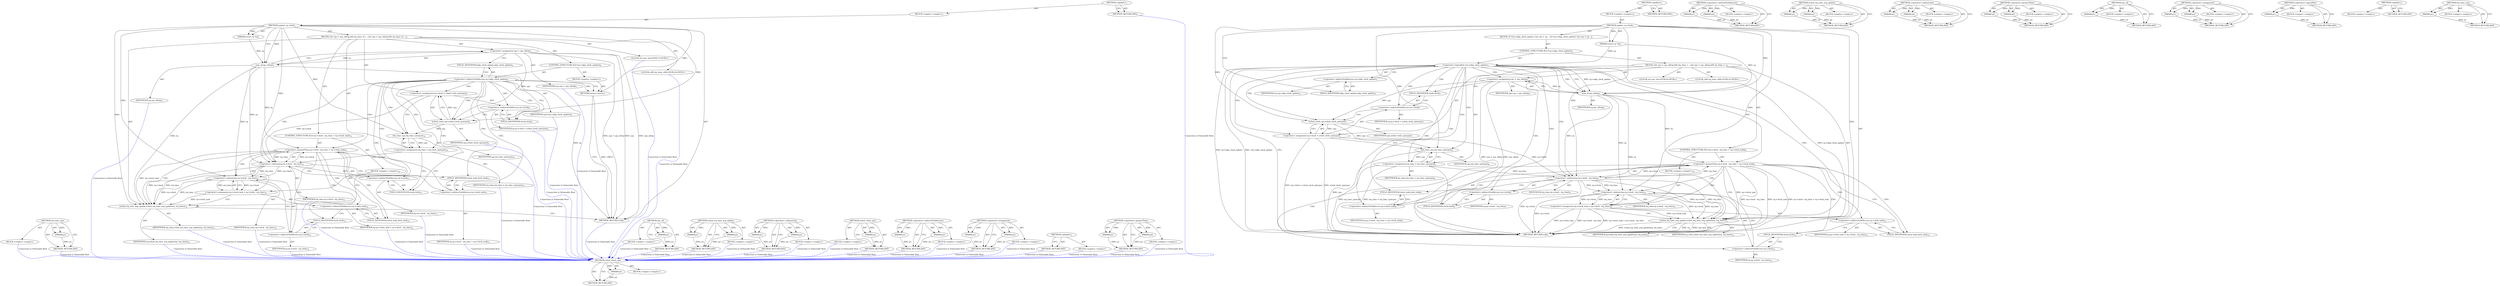 digraph "&lt;operator&gt;.greaterThan" {
vulnerable_95 [label=<(METHOD,sched_clock_cpu)>];
vulnerable_96 [label=<(PARAM,p1)>];
vulnerable_97 [label=<(BLOCK,&lt;empty&gt;,&lt;empty&gt;)>];
vulnerable_98 [label=<(METHOD_RETURN,ANY)>];
vulnerable_6 [label=<(METHOD,&lt;global&gt;)<SUB>1</SUB>>];
vulnerable_7 [label=<(BLOCK,&lt;empty&gt;,&lt;empty&gt;)<SUB>1</SUB>>];
vulnerable_8 [label=<(METHOD,update_rq_clock)<SUB>1</SUB>>];
vulnerable_9 [label=<(PARAM,struct rq *rq)<SUB>1</SUB>>];
vulnerable_10 [label=<(BLOCK,{
	if (!rq-&gt;skip_clock_update) {
		int cpu = cp...,{
	if (!rq-&gt;skip_clock_update) {
		int cpu = cp...)<SUB>2</SUB>>];
vulnerable_11 [label=<(CONTROL_STRUCTURE,IF,if (!rq-&gt;skip_clock_update))<SUB>3</SUB>>];
vulnerable_12 [label=<(&lt;operator&gt;.logicalNot,!rq-&gt;skip_clock_update)<SUB>3</SUB>>];
vulnerable_13 [label=<(&lt;operator&gt;.indirectFieldAccess,rq-&gt;skip_clock_update)<SUB>3</SUB>>];
vulnerable_14 [label=<(IDENTIFIER,rq,!rq-&gt;skip_clock_update)<SUB>3</SUB>>];
vulnerable_15 [label=<(FIELD_IDENTIFIER,skip_clock_update,skip_clock_update)<SUB>3</SUB>>];
vulnerable_16 [label=<(BLOCK,{
		int cpu = cpu_of(rq);
		u64 irq_time;
 
		r...,{
		int cpu = cpu_of(rq);
		u64 irq_time;
 
		r...)<SUB>3</SUB>>];
vulnerable_17 [label="<(LOCAL,int cpu: int)<SUB>4</SUB>>"];
vulnerable_18 [label=<(&lt;operator&gt;.assignment,cpu = cpu_of(rq))<SUB>4</SUB>>];
vulnerable_19 [label=<(IDENTIFIER,cpu,cpu = cpu_of(rq))<SUB>4</SUB>>];
vulnerable_20 [label=<(cpu_of,cpu_of(rq))<SUB>4</SUB>>];
vulnerable_21 [label=<(IDENTIFIER,rq,cpu_of(rq))<SUB>4</SUB>>];
vulnerable_22 [label="<(LOCAL,u64 irq_time: u64)<SUB>5</SUB>>"];
vulnerable_23 [label=<(&lt;operator&gt;.assignment,rq-&gt;clock = sched_clock_cpu(cpu))<SUB>7</SUB>>];
vulnerable_24 [label=<(&lt;operator&gt;.indirectFieldAccess,rq-&gt;clock)<SUB>7</SUB>>];
vulnerable_25 [label=<(IDENTIFIER,rq,rq-&gt;clock = sched_clock_cpu(cpu))<SUB>7</SUB>>];
vulnerable_26 [label=<(FIELD_IDENTIFIER,clock,clock)<SUB>7</SUB>>];
vulnerable_27 [label=<(sched_clock_cpu,sched_clock_cpu(cpu))<SUB>7</SUB>>];
vulnerable_28 [label=<(IDENTIFIER,cpu,sched_clock_cpu(cpu))<SUB>7</SUB>>];
vulnerable_29 [label=<(&lt;operator&gt;.assignment,irq_time = irq_time_cpu(cpu))<SUB>8</SUB>>];
vulnerable_30 [label=<(IDENTIFIER,irq_time,irq_time = irq_time_cpu(cpu))<SUB>8</SUB>>];
vulnerable_31 [label=<(irq_time_cpu,irq_time_cpu(cpu))<SUB>8</SUB>>];
vulnerable_32 [label=<(IDENTIFIER,cpu,irq_time_cpu(cpu))<SUB>8</SUB>>];
vulnerable_33 [label=<(CONTROL_STRUCTURE,IF,if (rq-&gt;clock - irq_time &gt; rq-&gt;clock_task))<SUB>9</SUB>>];
vulnerable_34 [label=<(&lt;operator&gt;.greaterThan,rq-&gt;clock - irq_time &gt; rq-&gt;clock_task)<SUB>9</SUB>>];
vulnerable_35 [label=<(&lt;operator&gt;.subtraction,rq-&gt;clock - irq_time)<SUB>9</SUB>>];
vulnerable_36 [label=<(&lt;operator&gt;.indirectFieldAccess,rq-&gt;clock)<SUB>9</SUB>>];
vulnerable_37 [label=<(IDENTIFIER,rq,rq-&gt;clock - irq_time)<SUB>9</SUB>>];
vulnerable_38 [label=<(FIELD_IDENTIFIER,clock,clock)<SUB>9</SUB>>];
vulnerable_39 [label=<(IDENTIFIER,irq_time,rq-&gt;clock - irq_time)<SUB>9</SUB>>];
vulnerable_40 [label=<(&lt;operator&gt;.indirectFieldAccess,rq-&gt;clock_task)<SUB>9</SUB>>];
vulnerable_41 [label=<(IDENTIFIER,rq,rq-&gt;clock - irq_time &gt; rq-&gt;clock_task)<SUB>9</SUB>>];
vulnerable_42 [label=<(FIELD_IDENTIFIER,clock_task,clock_task)<SUB>9</SUB>>];
vulnerable_43 [label=<(BLOCK,&lt;empty&gt;,&lt;empty&gt;)<SUB>10</SUB>>];
vulnerable_44 [label=<(&lt;operator&gt;.assignment,rq-&gt;clock_task = rq-&gt;clock - irq_time)<SUB>10</SUB>>];
vulnerable_45 [label=<(&lt;operator&gt;.indirectFieldAccess,rq-&gt;clock_task)<SUB>10</SUB>>];
vulnerable_46 [label=<(IDENTIFIER,rq,rq-&gt;clock_task = rq-&gt;clock - irq_time)<SUB>10</SUB>>];
vulnerable_47 [label=<(FIELD_IDENTIFIER,clock_task,clock_task)<SUB>10</SUB>>];
vulnerable_48 [label=<(&lt;operator&gt;.subtraction,rq-&gt;clock - irq_time)<SUB>10</SUB>>];
vulnerable_49 [label=<(&lt;operator&gt;.indirectFieldAccess,rq-&gt;clock)<SUB>10</SUB>>];
vulnerable_50 [label=<(IDENTIFIER,rq,rq-&gt;clock - irq_time)<SUB>10</SUB>>];
vulnerable_51 [label=<(FIELD_IDENTIFIER,clock,clock)<SUB>10</SUB>>];
vulnerable_52 [label=<(IDENTIFIER,irq_time,rq-&gt;clock - irq_time)<SUB>10</SUB>>];
vulnerable_53 [label=<(sched_irq_time_avg_update,sched_irq_time_avg_update(rq, irq_time))<SUB>12</SUB>>];
vulnerable_54 [label=<(IDENTIFIER,rq,sched_irq_time_avg_update(rq, irq_time))<SUB>12</SUB>>];
vulnerable_55 [label=<(IDENTIFIER,irq_time,sched_irq_time_avg_update(rq, irq_time))<SUB>12</SUB>>];
vulnerable_56 [label=<(METHOD_RETURN,void)<SUB>1</SUB>>];
vulnerable_58 [label=<(METHOD_RETURN,ANY)<SUB>1</SUB>>];
vulnerable_81 [label=<(METHOD,&lt;operator&gt;.indirectFieldAccess)>];
vulnerable_82 [label=<(PARAM,p1)>];
vulnerable_83 [label=<(PARAM,p2)>];
vulnerable_84 [label=<(BLOCK,&lt;empty&gt;,&lt;empty&gt;)>];
vulnerable_85 [label=<(METHOD_RETURN,ANY)>];
vulnerable_113 [label=<(METHOD,sched_irq_time_avg_update)>];
vulnerable_114 [label=<(PARAM,p1)>];
vulnerable_115 [label=<(PARAM,p2)>];
vulnerable_116 [label=<(BLOCK,&lt;empty&gt;,&lt;empty&gt;)>];
vulnerable_117 [label=<(METHOD_RETURN,ANY)>];
vulnerable_108 [label=<(METHOD,&lt;operator&gt;.subtraction)>];
vulnerable_109 [label=<(PARAM,p1)>];
vulnerable_110 [label=<(PARAM,p2)>];
vulnerable_111 [label=<(BLOCK,&lt;empty&gt;,&lt;empty&gt;)>];
vulnerable_112 [label=<(METHOD_RETURN,ANY)>];
vulnerable_103 [label=<(METHOD,&lt;operator&gt;.greaterThan)>];
vulnerable_104 [label=<(PARAM,p1)>];
vulnerable_105 [label=<(PARAM,p2)>];
vulnerable_106 [label=<(BLOCK,&lt;empty&gt;,&lt;empty&gt;)>];
vulnerable_107 [label=<(METHOD_RETURN,ANY)>];
vulnerable_91 [label=<(METHOD,cpu_of)>];
vulnerable_92 [label=<(PARAM,p1)>];
vulnerable_93 [label=<(BLOCK,&lt;empty&gt;,&lt;empty&gt;)>];
vulnerable_94 [label=<(METHOD_RETURN,ANY)>];
vulnerable_86 [label=<(METHOD,&lt;operator&gt;.assignment)>];
vulnerable_87 [label=<(PARAM,p1)>];
vulnerable_88 [label=<(PARAM,p2)>];
vulnerable_89 [label=<(BLOCK,&lt;empty&gt;,&lt;empty&gt;)>];
vulnerable_90 [label=<(METHOD_RETURN,ANY)>];
vulnerable_77 [label=<(METHOD,&lt;operator&gt;.logicalNot)>];
vulnerable_78 [label=<(PARAM,p1)>];
vulnerable_79 [label=<(BLOCK,&lt;empty&gt;,&lt;empty&gt;)>];
vulnerable_80 [label=<(METHOD_RETURN,ANY)>];
vulnerable_71 [label=<(METHOD,&lt;global&gt;)<SUB>1</SUB>>];
vulnerable_72 [label=<(BLOCK,&lt;empty&gt;,&lt;empty&gt;)>];
vulnerable_73 [label=<(METHOD_RETURN,ANY)>];
vulnerable_99 [label=<(METHOD,irq_time_cpu)>];
vulnerable_100 [label=<(PARAM,p1)>];
vulnerable_101 [label=<(BLOCK,&lt;empty&gt;,&lt;empty&gt;)>];
vulnerable_102 [label=<(METHOD_RETURN,ANY)>];
fixed_95 [label=<(METHOD,irq_time_cpu)>];
fixed_96 [label=<(PARAM,p1)>];
fixed_97 [label=<(BLOCK,&lt;empty&gt;,&lt;empty&gt;)>];
fixed_98 [label=<(METHOD_RETURN,ANY)>];
fixed_6 [label=<(METHOD,&lt;global&gt;)<SUB>1</SUB>>];
fixed_7 [label=<(BLOCK,&lt;empty&gt;,&lt;empty&gt;)<SUB>1</SUB>>];
fixed_8 [label=<(METHOD,update_rq_clock)<SUB>1</SUB>>];
fixed_9 [label=<(PARAM,struct rq *rq)<SUB>1</SUB>>];
fixed_10 [label=<(BLOCK,{
	int cpu = cpu_of(rq);
	u64 irq_time;
 
	if (...,{
	int cpu = cpu_of(rq);
	u64 irq_time;
 
	if (...)<SUB>2</SUB>>];
fixed_11 [label="<(LOCAL,int cpu: int)<SUB>3</SUB>>"];
fixed_12 [label=<(&lt;operator&gt;.assignment,cpu = cpu_of(rq))<SUB>3</SUB>>];
fixed_13 [label=<(IDENTIFIER,cpu,cpu = cpu_of(rq))<SUB>3</SUB>>];
fixed_14 [label=<(cpu_of,cpu_of(rq))<SUB>3</SUB>>];
fixed_15 [label=<(IDENTIFIER,rq,cpu_of(rq))<SUB>3</SUB>>];
fixed_16 [label="<(LOCAL,u64 irq_time: u64)<SUB>4</SUB>>"];
fixed_17 [label=<(CONTROL_STRUCTURE,IF,if (rq-&gt;skip_clock_update))<SUB>6</SUB>>];
fixed_18 [label=<(&lt;operator&gt;.indirectFieldAccess,rq-&gt;skip_clock_update)<SUB>6</SUB>>];
fixed_19 [label=<(IDENTIFIER,rq,if (rq-&gt;skip_clock_update))<SUB>6</SUB>>];
fixed_20 [label=<(FIELD_IDENTIFIER,skip_clock_update,skip_clock_update)<SUB>6</SUB>>];
fixed_21 [label=<(BLOCK,&lt;empty&gt;,&lt;empty&gt;)<SUB>7</SUB>>];
fixed_22 [label=<(RETURN,return;,return;)<SUB>7</SUB>>];
fixed_23 [label=<(&lt;operator&gt;.assignment,rq-&gt;clock = sched_clock_cpu(cpu))<SUB>9</SUB>>];
fixed_24 [label=<(&lt;operator&gt;.indirectFieldAccess,rq-&gt;clock)<SUB>9</SUB>>];
fixed_25 [label=<(IDENTIFIER,rq,rq-&gt;clock = sched_clock_cpu(cpu))<SUB>9</SUB>>];
fixed_26 [label=<(FIELD_IDENTIFIER,clock,clock)<SUB>9</SUB>>];
fixed_27 [label=<(sched_clock_cpu,sched_clock_cpu(cpu))<SUB>9</SUB>>];
fixed_28 [label=<(IDENTIFIER,cpu,sched_clock_cpu(cpu))<SUB>9</SUB>>];
fixed_29 [label=<(&lt;operator&gt;.assignment,irq_time = irq_time_cpu(cpu))<SUB>10</SUB>>];
fixed_30 [label=<(IDENTIFIER,irq_time,irq_time = irq_time_cpu(cpu))<SUB>10</SUB>>];
fixed_31 [label=<(irq_time_cpu,irq_time_cpu(cpu))<SUB>10</SUB>>];
fixed_32 [label=<(IDENTIFIER,cpu,irq_time_cpu(cpu))<SUB>10</SUB>>];
fixed_33 [label=<(CONTROL_STRUCTURE,IF,if (rq-&gt;clock - irq_time &gt; rq-&gt;clock_task))<SUB>11</SUB>>];
fixed_34 [label=<(&lt;operator&gt;.greaterThan,rq-&gt;clock - irq_time &gt; rq-&gt;clock_task)<SUB>11</SUB>>];
fixed_35 [label=<(&lt;operator&gt;.subtraction,rq-&gt;clock - irq_time)<SUB>11</SUB>>];
fixed_36 [label=<(&lt;operator&gt;.indirectFieldAccess,rq-&gt;clock)<SUB>11</SUB>>];
fixed_37 [label=<(IDENTIFIER,rq,rq-&gt;clock - irq_time)<SUB>11</SUB>>];
fixed_38 [label=<(FIELD_IDENTIFIER,clock,clock)<SUB>11</SUB>>];
fixed_39 [label=<(IDENTIFIER,irq_time,rq-&gt;clock - irq_time)<SUB>11</SUB>>];
fixed_40 [label=<(&lt;operator&gt;.indirectFieldAccess,rq-&gt;clock_task)<SUB>11</SUB>>];
fixed_41 [label=<(IDENTIFIER,rq,rq-&gt;clock - irq_time &gt; rq-&gt;clock_task)<SUB>11</SUB>>];
fixed_42 [label=<(FIELD_IDENTIFIER,clock_task,clock_task)<SUB>11</SUB>>];
fixed_43 [label=<(BLOCK,&lt;empty&gt;,&lt;empty&gt;)<SUB>12</SUB>>];
fixed_44 [label=<(&lt;operator&gt;.assignment,rq-&gt;clock_task = rq-&gt;clock - irq_time)<SUB>12</SUB>>];
fixed_45 [label=<(&lt;operator&gt;.indirectFieldAccess,rq-&gt;clock_task)<SUB>12</SUB>>];
fixed_46 [label=<(IDENTIFIER,rq,rq-&gt;clock_task = rq-&gt;clock - irq_time)<SUB>12</SUB>>];
fixed_47 [label=<(FIELD_IDENTIFIER,clock_task,clock_task)<SUB>12</SUB>>];
fixed_48 [label=<(&lt;operator&gt;.subtraction,rq-&gt;clock - irq_time)<SUB>12</SUB>>];
fixed_49 [label=<(&lt;operator&gt;.indirectFieldAccess,rq-&gt;clock)<SUB>12</SUB>>];
fixed_50 [label=<(IDENTIFIER,rq,rq-&gt;clock - irq_time)<SUB>12</SUB>>];
fixed_51 [label=<(FIELD_IDENTIFIER,clock,clock)<SUB>12</SUB>>];
fixed_52 [label=<(IDENTIFIER,irq_time,rq-&gt;clock - irq_time)<SUB>12</SUB>>];
fixed_53 [label=<(sched_irq_time_avg_update,sched_irq_time_avg_update(rq, irq_time))<SUB>14</SUB>>];
fixed_54 [label=<(IDENTIFIER,rq,sched_irq_time_avg_update(rq, irq_time))<SUB>14</SUB>>];
fixed_55 [label=<(IDENTIFIER,irq_time,sched_irq_time_avg_update(rq, irq_time))<SUB>14</SUB>>];
fixed_56 [label=<(METHOD_RETURN,void)<SUB>1</SUB>>];
fixed_58 [label=<(METHOD_RETURN,ANY)<SUB>1</SUB>>];
fixed_82 [label=<(METHOD,cpu_of)>];
fixed_83 [label=<(PARAM,p1)>];
fixed_84 [label=<(BLOCK,&lt;empty&gt;,&lt;empty&gt;)>];
fixed_85 [label=<(METHOD_RETURN,ANY)>];
fixed_109 [label=<(METHOD,sched_irq_time_avg_update)>];
fixed_110 [label=<(PARAM,p1)>];
fixed_111 [label=<(PARAM,p2)>];
fixed_112 [label=<(BLOCK,&lt;empty&gt;,&lt;empty&gt;)>];
fixed_113 [label=<(METHOD_RETURN,ANY)>];
fixed_104 [label=<(METHOD,&lt;operator&gt;.subtraction)>];
fixed_105 [label=<(PARAM,p1)>];
fixed_106 [label=<(PARAM,p2)>];
fixed_107 [label=<(BLOCK,&lt;empty&gt;,&lt;empty&gt;)>];
fixed_108 [label=<(METHOD_RETURN,ANY)>];
fixed_91 [label=<(METHOD,sched_clock_cpu)>];
fixed_92 [label=<(PARAM,p1)>];
fixed_93 [label=<(BLOCK,&lt;empty&gt;,&lt;empty&gt;)>];
fixed_94 [label=<(METHOD_RETURN,ANY)>];
fixed_86 [label=<(METHOD,&lt;operator&gt;.indirectFieldAccess)>];
fixed_87 [label=<(PARAM,p1)>];
fixed_88 [label=<(PARAM,p2)>];
fixed_89 [label=<(BLOCK,&lt;empty&gt;,&lt;empty&gt;)>];
fixed_90 [label=<(METHOD_RETURN,ANY)>];
fixed_77 [label=<(METHOD,&lt;operator&gt;.assignment)>];
fixed_78 [label=<(PARAM,p1)>];
fixed_79 [label=<(PARAM,p2)>];
fixed_80 [label=<(BLOCK,&lt;empty&gt;,&lt;empty&gt;)>];
fixed_81 [label=<(METHOD_RETURN,ANY)>];
fixed_71 [label=<(METHOD,&lt;global&gt;)<SUB>1</SUB>>];
fixed_72 [label=<(BLOCK,&lt;empty&gt;,&lt;empty&gt;)>];
fixed_73 [label=<(METHOD_RETURN,ANY)>];
fixed_99 [label=<(METHOD,&lt;operator&gt;.greaterThan)>];
fixed_100 [label=<(PARAM,p1)>];
fixed_101 [label=<(PARAM,p2)>];
fixed_102 [label=<(BLOCK,&lt;empty&gt;,&lt;empty&gt;)>];
fixed_103 [label=<(METHOD_RETURN,ANY)>];
vulnerable_95 -> vulnerable_96  [key=0, label="AST: "];
vulnerable_95 -> vulnerable_96  [key=1, label="DDG: "];
vulnerable_95 -> vulnerable_97  [key=0, label="AST: "];
vulnerable_95 -> vulnerable_98  [key=0, label="AST: "];
vulnerable_95 -> vulnerable_98  [key=1, label="CFG: "];
vulnerable_96 -> vulnerable_98  [key=0, label="DDG: p1"];
vulnerable_6 -> vulnerable_7  [key=0, label="AST: "];
vulnerable_6 -> vulnerable_58  [key=0, label="AST: "];
vulnerable_6 -> vulnerable_58  [key=1, label="CFG: "];
vulnerable_7 -> vulnerable_8  [key=0, label="AST: "];
vulnerable_8 -> vulnerable_9  [key=0, label="AST: "];
vulnerable_8 -> vulnerable_9  [key=1, label="DDG: "];
vulnerable_8 -> vulnerable_10  [key=0, label="AST: "];
vulnerable_8 -> vulnerable_56  [key=0, label="AST: "];
vulnerable_8 -> vulnerable_15  [key=0, label="CFG: "];
vulnerable_8 -> vulnerable_53  [key=0, label="DDG: "];
vulnerable_8 -> vulnerable_20  [key=0, label="DDG: "];
vulnerable_8 -> vulnerable_27  [key=0, label="DDG: "];
vulnerable_8 -> vulnerable_31  [key=0, label="DDG: "];
vulnerable_8 -> vulnerable_35  [key=0, label="DDG: "];
vulnerable_8 -> vulnerable_48  [key=0, label="DDG: "];
vulnerable_9 -> vulnerable_12  [key=0, label="DDG: rq"];
vulnerable_9 -> vulnerable_20  [key=0, label="DDG: rq"];
vulnerable_10 -> vulnerable_11  [key=0, label="AST: "];
vulnerable_11 -> vulnerable_12  [key=0, label="AST: "];
vulnerable_11 -> vulnerable_16  [key=0, label="AST: "];
vulnerable_12 -> vulnerable_13  [key=0, label="AST: "];
vulnerable_12 -> vulnerable_56  [key=0, label="CFG: "];
vulnerable_12 -> vulnerable_56  [key=1, label="DDG: rq-&gt;skip_clock_update"];
vulnerable_12 -> vulnerable_56  [key=2, label="DDG: !rq-&gt;skip_clock_update"];
vulnerable_12 -> vulnerable_20  [key=0, label="CFG: "];
vulnerable_12 -> vulnerable_20  [key=1, label="DDG: rq-&gt;skip_clock_update"];
vulnerable_12 -> vulnerable_20  [key=2, label="CDG: "];
vulnerable_12 -> vulnerable_53  [key=0, label="DDG: rq-&gt;skip_clock_update"];
vulnerable_12 -> vulnerable_53  [key=1, label="CDG: "];
vulnerable_12 -> vulnerable_24  [key=0, label="CDG: "];
vulnerable_12 -> vulnerable_34  [key=0, label="CDG: "];
vulnerable_12 -> vulnerable_26  [key=0, label="CDG: "];
vulnerable_12 -> vulnerable_42  [key=0, label="CDG: "];
vulnerable_12 -> vulnerable_23  [key=0, label="CDG: "];
vulnerable_12 -> vulnerable_36  [key=0, label="CDG: "];
vulnerable_12 -> vulnerable_38  [key=0, label="CDG: "];
vulnerable_12 -> vulnerable_27  [key=0, label="CDG: "];
vulnerable_12 -> vulnerable_40  [key=0, label="CDG: "];
vulnerable_12 -> vulnerable_29  [key=0, label="CDG: "];
vulnerable_12 -> vulnerable_18  [key=0, label="CDG: "];
vulnerable_12 -> vulnerable_35  [key=0, label="CDG: "];
vulnerable_12 -> vulnerable_31  [key=0, label="CDG: "];
vulnerable_13 -> vulnerable_14  [key=0, label="AST: "];
vulnerable_13 -> vulnerable_15  [key=0, label="AST: "];
vulnerable_13 -> vulnerable_12  [key=0, label="CFG: "];
vulnerable_15 -> vulnerable_13  [key=0, label="CFG: "];
vulnerable_16 -> vulnerable_17  [key=0, label="AST: "];
vulnerable_16 -> vulnerable_18  [key=0, label="AST: "];
vulnerable_16 -> vulnerable_22  [key=0, label="AST: "];
vulnerable_16 -> vulnerable_23  [key=0, label="AST: "];
vulnerable_16 -> vulnerable_29  [key=0, label="AST: "];
vulnerable_16 -> vulnerable_33  [key=0, label="AST: "];
vulnerable_16 -> vulnerable_53  [key=0, label="AST: "];
vulnerable_18 -> vulnerable_19  [key=0, label="AST: "];
vulnerable_18 -> vulnerable_20  [key=0, label="AST: "];
vulnerable_18 -> vulnerable_26  [key=0, label="CFG: "];
vulnerable_18 -> vulnerable_56  [key=0, label="DDG: cpu_of(rq)"];
vulnerable_18 -> vulnerable_56  [key=1, label="DDG: cpu = cpu_of(rq)"];
vulnerable_18 -> vulnerable_27  [key=0, label="DDG: cpu"];
vulnerable_20 -> vulnerable_21  [key=0, label="AST: "];
vulnerable_20 -> vulnerable_18  [key=0, label="CFG: "];
vulnerable_20 -> vulnerable_18  [key=1, label="DDG: rq"];
vulnerable_20 -> vulnerable_53  [key=0, label="DDG: rq"];
vulnerable_20 -> vulnerable_34  [key=0, label="DDG: rq"];
vulnerable_20 -> vulnerable_35  [key=0, label="DDG: rq"];
vulnerable_20 -> vulnerable_48  [key=0, label="DDG: rq"];
vulnerable_23 -> vulnerable_24  [key=0, label="AST: "];
vulnerable_23 -> vulnerable_27  [key=0, label="AST: "];
vulnerable_23 -> vulnerable_31  [key=0, label="CFG: "];
vulnerable_23 -> vulnerable_56  [key=0, label="DDG: sched_clock_cpu(cpu)"];
vulnerable_23 -> vulnerable_56  [key=1, label="DDG: rq-&gt;clock = sched_clock_cpu(cpu)"];
vulnerable_23 -> vulnerable_35  [key=0, label="DDG: rq-&gt;clock"];
vulnerable_24 -> vulnerable_25  [key=0, label="AST: "];
vulnerable_24 -> vulnerable_26  [key=0, label="AST: "];
vulnerable_24 -> vulnerable_27  [key=0, label="CFG: "];
vulnerable_26 -> vulnerable_24  [key=0, label="CFG: "];
vulnerable_27 -> vulnerable_28  [key=0, label="AST: "];
vulnerable_27 -> vulnerable_23  [key=0, label="CFG: "];
vulnerable_27 -> vulnerable_23  [key=1, label="DDG: cpu"];
vulnerable_27 -> vulnerable_31  [key=0, label="DDG: cpu"];
vulnerable_29 -> vulnerable_30  [key=0, label="AST: "];
vulnerable_29 -> vulnerable_31  [key=0, label="AST: "];
vulnerable_29 -> vulnerable_38  [key=0, label="CFG: "];
vulnerable_29 -> vulnerable_56  [key=0, label="DDG: irq_time_cpu(cpu)"];
vulnerable_29 -> vulnerable_56  [key=1, label="DDG: irq_time = irq_time_cpu(cpu)"];
vulnerable_29 -> vulnerable_35  [key=0, label="DDG: irq_time"];
vulnerable_31 -> vulnerable_32  [key=0, label="AST: "];
vulnerable_31 -> vulnerable_29  [key=0, label="CFG: "];
vulnerable_31 -> vulnerable_29  [key=1, label="DDG: cpu"];
vulnerable_31 -> vulnerable_56  [key=0, label="DDG: cpu"];
vulnerable_33 -> vulnerable_34  [key=0, label="AST: "];
vulnerable_33 -> vulnerable_43  [key=0, label="AST: "];
vulnerable_34 -> vulnerable_35  [key=0, label="AST: "];
vulnerable_34 -> vulnerable_40  [key=0, label="AST: "];
vulnerable_34 -> vulnerable_47  [key=0, label="CFG: "];
vulnerable_34 -> vulnerable_47  [key=1, label="CDG: "];
vulnerable_34 -> vulnerable_53  [key=0, label="CFG: "];
vulnerable_34 -> vulnerable_53  [key=1, label="DDG: rq-&gt;clock_task"];
vulnerable_34 -> vulnerable_56  [key=0, label="DDG: rq-&gt;clock - irq_time"];
vulnerable_34 -> vulnerable_56  [key=1, label="DDG: rq-&gt;clock_task"];
vulnerable_34 -> vulnerable_56  [key=2, label="DDG: rq-&gt;clock - irq_time &gt; rq-&gt;clock_task"];
vulnerable_34 -> vulnerable_48  [key=0, label="CDG: "];
vulnerable_34 -> vulnerable_49  [key=0, label="CDG: "];
vulnerable_34 -> vulnerable_51  [key=0, label="CDG: "];
vulnerable_34 -> vulnerable_45  [key=0, label="CDG: "];
vulnerable_34 -> vulnerable_44  [key=0, label="CDG: "];
vulnerable_35 -> vulnerable_36  [key=0, label="AST: "];
vulnerable_35 -> vulnerable_39  [key=0, label="AST: "];
vulnerable_35 -> vulnerable_42  [key=0, label="CFG: "];
vulnerable_35 -> vulnerable_56  [key=0, label="DDG: rq-&gt;clock"];
vulnerable_35 -> vulnerable_53  [key=0, label="DDG: rq-&gt;clock"];
vulnerable_35 -> vulnerable_53  [key=1, label="DDG: irq_time"];
vulnerable_35 -> vulnerable_34  [key=0, label="DDG: rq-&gt;clock"];
vulnerable_35 -> vulnerable_34  [key=1, label="DDG: irq_time"];
vulnerable_35 -> vulnerable_48  [key=0, label="DDG: rq-&gt;clock"];
vulnerable_35 -> vulnerable_48  [key=1, label="DDG: irq_time"];
vulnerable_36 -> vulnerable_37  [key=0, label="AST: "];
vulnerable_36 -> vulnerable_38  [key=0, label="AST: "];
vulnerable_36 -> vulnerable_35  [key=0, label="CFG: "];
vulnerable_38 -> vulnerable_36  [key=0, label="CFG: "];
vulnerable_40 -> vulnerable_41  [key=0, label="AST: "];
vulnerable_40 -> vulnerable_42  [key=0, label="AST: "];
vulnerable_40 -> vulnerable_34  [key=0, label="CFG: "];
vulnerable_42 -> vulnerable_40  [key=0, label="CFG: "];
vulnerable_43 -> vulnerable_44  [key=0, label="AST: "];
vulnerable_44 -> vulnerable_45  [key=0, label="AST: "];
vulnerable_44 -> vulnerable_48  [key=0, label="AST: "];
vulnerable_44 -> vulnerable_53  [key=0, label="CFG: "];
vulnerable_44 -> vulnerable_53  [key=1, label="DDG: rq-&gt;clock_task"];
vulnerable_44 -> vulnerable_56  [key=0, label="DDG: rq-&gt;clock_task"];
vulnerable_44 -> vulnerable_56  [key=1, label="DDG: rq-&gt;clock - irq_time"];
vulnerable_44 -> vulnerable_56  [key=2, label="DDG: rq-&gt;clock_task = rq-&gt;clock - irq_time"];
vulnerable_45 -> vulnerable_46  [key=0, label="AST: "];
vulnerable_45 -> vulnerable_47  [key=0, label="AST: "];
vulnerable_45 -> vulnerable_51  [key=0, label="CFG: "];
vulnerable_47 -> vulnerable_45  [key=0, label="CFG: "];
vulnerable_48 -> vulnerable_49  [key=0, label="AST: "];
vulnerable_48 -> vulnerable_52  [key=0, label="AST: "];
vulnerable_48 -> vulnerable_44  [key=0, label="CFG: "];
vulnerable_48 -> vulnerable_44  [key=1, label="DDG: rq-&gt;clock"];
vulnerable_48 -> vulnerable_44  [key=2, label="DDG: irq_time"];
vulnerable_48 -> vulnerable_56  [key=0, label="DDG: rq-&gt;clock"];
vulnerable_48 -> vulnerable_53  [key=0, label="DDG: rq-&gt;clock"];
vulnerable_48 -> vulnerable_53  [key=1, label="DDG: irq_time"];
vulnerable_49 -> vulnerable_50  [key=0, label="AST: "];
vulnerable_49 -> vulnerable_51  [key=0, label="AST: "];
vulnerable_49 -> vulnerable_48  [key=0, label="CFG: "];
vulnerable_51 -> vulnerable_49  [key=0, label="CFG: "];
vulnerable_53 -> vulnerable_54  [key=0, label="AST: "];
vulnerable_53 -> vulnerable_55  [key=0, label="AST: "];
vulnerable_53 -> vulnerable_56  [key=0, label="CFG: "];
vulnerable_53 -> vulnerable_56  [key=1, label="DDG: rq"];
vulnerable_53 -> vulnerable_56  [key=2, label="DDG: irq_time"];
vulnerable_53 -> vulnerable_56  [key=3, label="DDG: sched_irq_time_avg_update(rq, irq_time)"];
vulnerable_81 -> vulnerable_82  [key=0, label="AST: "];
vulnerable_81 -> vulnerable_82  [key=1, label="DDG: "];
vulnerable_81 -> vulnerable_84  [key=0, label="AST: "];
vulnerable_81 -> vulnerable_83  [key=0, label="AST: "];
vulnerable_81 -> vulnerable_83  [key=1, label="DDG: "];
vulnerable_81 -> vulnerable_85  [key=0, label="AST: "];
vulnerable_81 -> vulnerable_85  [key=1, label="CFG: "];
vulnerable_82 -> vulnerable_85  [key=0, label="DDG: p1"];
vulnerable_83 -> vulnerable_85  [key=0, label="DDG: p2"];
vulnerable_113 -> vulnerable_114  [key=0, label="AST: "];
vulnerable_113 -> vulnerable_114  [key=1, label="DDG: "];
vulnerable_113 -> vulnerable_116  [key=0, label="AST: "];
vulnerable_113 -> vulnerable_115  [key=0, label="AST: "];
vulnerable_113 -> vulnerable_115  [key=1, label="DDG: "];
vulnerable_113 -> vulnerable_117  [key=0, label="AST: "];
vulnerable_113 -> vulnerable_117  [key=1, label="CFG: "];
vulnerable_114 -> vulnerable_117  [key=0, label="DDG: p1"];
vulnerable_115 -> vulnerable_117  [key=0, label="DDG: p2"];
vulnerable_108 -> vulnerable_109  [key=0, label="AST: "];
vulnerable_108 -> vulnerable_109  [key=1, label="DDG: "];
vulnerable_108 -> vulnerable_111  [key=0, label="AST: "];
vulnerable_108 -> vulnerable_110  [key=0, label="AST: "];
vulnerable_108 -> vulnerable_110  [key=1, label="DDG: "];
vulnerable_108 -> vulnerable_112  [key=0, label="AST: "];
vulnerable_108 -> vulnerable_112  [key=1, label="CFG: "];
vulnerable_109 -> vulnerable_112  [key=0, label="DDG: p1"];
vulnerable_110 -> vulnerable_112  [key=0, label="DDG: p2"];
vulnerable_103 -> vulnerable_104  [key=0, label="AST: "];
vulnerable_103 -> vulnerable_104  [key=1, label="DDG: "];
vulnerable_103 -> vulnerable_106  [key=0, label="AST: "];
vulnerable_103 -> vulnerable_105  [key=0, label="AST: "];
vulnerable_103 -> vulnerable_105  [key=1, label="DDG: "];
vulnerable_103 -> vulnerable_107  [key=0, label="AST: "];
vulnerable_103 -> vulnerable_107  [key=1, label="CFG: "];
vulnerable_104 -> vulnerable_107  [key=0, label="DDG: p1"];
vulnerable_105 -> vulnerable_107  [key=0, label="DDG: p2"];
vulnerable_91 -> vulnerable_92  [key=0, label="AST: "];
vulnerable_91 -> vulnerable_92  [key=1, label="DDG: "];
vulnerable_91 -> vulnerable_93  [key=0, label="AST: "];
vulnerable_91 -> vulnerable_94  [key=0, label="AST: "];
vulnerable_91 -> vulnerable_94  [key=1, label="CFG: "];
vulnerable_92 -> vulnerable_94  [key=0, label="DDG: p1"];
vulnerable_86 -> vulnerable_87  [key=0, label="AST: "];
vulnerable_86 -> vulnerable_87  [key=1, label="DDG: "];
vulnerable_86 -> vulnerable_89  [key=0, label="AST: "];
vulnerable_86 -> vulnerable_88  [key=0, label="AST: "];
vulnerable_86 -> vulnerable_88  [key=1, label="DDG: "];
vulnerable_86 -> vulnerable_90  [key=0, label="AST: "];
vulnerable_86 -> vulnerable_90  [key=1, label="CFG: "];
vulnerable_87 -> vulnerable_90  [key=0, label="DDG: p1"];
vulnerable_88 -> vulnerable_90  [key=0, label="DDG: p2"];
vulnerable_77 -> vulnerable_78  [key=0, label="AST: "];
vulnerable_77 -> vulnerable_78  [key=1, label="DDG: "];
vulnerable_77 -> vulnerable_79  [key=0, label="AST: "];
vulnerable_77 -> vulnerable_80  [key=0, label="AST: "];
vulnerable_77 -> vulnerable_80  [key=1, label="CFG: "];
vulnerable_78 -> vulnerable_80  [key=0, label="DDG: p1"];
vulnerable_71 -> vulnerable_72  [key=0, label="AST: "];
vulnerable_71 -> vulnerable_73  [key=0, label="AST: "];
vulnerable_71 -> vulnerable_73  [key=1, label="CFG: "];
vulnerable_99 -> vulnerable_100  [key=0, label="AST: "];
vulnerable_99 -> vulnerable_100  [key=1, label="DDG: "];
vulnerable_99 -> vulnerable_101  [key=0, label="AST: "];
vulnerable_99 -> vulnerable_102  [key=0, label="AST: "];
vulnerable_99 -> vulnerable_102  [key=1, label="CFG: "];
vulnerable_100 -> vulnerable_102  [key=0, label="DDG: p1"];
fixed_95 -> fixed_96  [key=0, label="AST: "];
fixed_95 -> fixed_96  [key=1, label="DDG: "];
fixed_95 -> fixed_97  [key=0, label="AST: "];
fixed_95 -> fixed_98  [key=0, label="AST: "];
fixed_95 -> fixed_98  [key=1, label="CFG: "];
fixed_96 -> fixed_98  [key=0, label="DDG: p1"];
fixed_97 -> vulnerable_95  [color=blue, key=0, label="Connection to Vulnerable Root", penwidth="2.0", style=dashed];
fixed_98 -> vulnerable_95  [color=blue, key=0, label="Connection to Vulnerable Root", penwidth="2.0", style=dashed];
fixed_6 -> fixed_7  [key=0, label="AST: "];
fixed_6 -> fixed_58  [key=0, label="AST: "];
fixed_6 -> fixed_58  [key=1, label="CFG: "];
fixed_7 -> fixed_8  [key=0, label="AST: "];
fixed_8 -> fixed_9  [key=0, label="AST: "];
fixed_8 -> fixed_9  [key=1, label="DDG: "];
fixed_8 -> fixed_10  [key=0, label="AST: "];
fixed_8 -> fixed_56  [key=0, label="AST: "];
fixed_8 -> fixed_14  [key=0, label="CFG: "];
fixed_8 -> fixed_14  [key=1, label="DDG: "];
fixed_8 -> fixed_53  [key=0, label="DDG: "];
fixed_8 -> fixed_22  [key=0, label="DDG: "];
fixed_8 -> fixed_27  [key=0, label="DDG: "];
fixed_8 -> fixed_31  [key=0, label="DDG: "];
fixed_8 -> fixed_35  [key=0, label="DDG: "];
fixed_8 -> fixed_48  [key=0, label="DDG: "];
fixed_9 -> fixed_14  [key=0, label="DDG: rq"];
fixed_10 -> fixed_11  [key=0, label="AST: "];
fixed_10 -> fixed_12  [key=0, label="AST: "];
fixed_10 -> fixed_16  [key=0, label="AST: "];
fixed_10 -> fixed_17  [key=0, label="AST: "];
fixed_10 -> fixed_23  [key=0, label="AST: "];
fixed_10 -> fixed_29  [key=0, label="AST: "];
fixed_10 -> fixed_33  [key=0, label="AST: "];
fixed_10 -> fixed_53  [key=0, label="AST: "];
fixed_11 -> vulnerable_95  [color=blue, key=0, label="Connection to Vulnerable Root", penwidth="2.0", style=dashed];
fixed_12 -> fixed_13  [key=0, label="AST: "];
fixed_12 -> fixed_14  [key=0, label="AST: "];
fixed_12 -> fixed_20  [key=0, label="CFG: "];
fixed_12 -> fixed_56  [key=0, label="DDG: cpu"];
fixed_12 -> fixed_56  [key=1, label="DDG: cpu_of(rq)"];
fixed_12 -> fixed_56  [key=2, label="DDG: cpu = cpu_of(rq)"];
fixed_12 -> fixed_27  [key=0, label="DDG: cpu"];
fixed_13 -> vulnerable_95  [color=blue, key=0, label="Connection to Vulnerable Root", penwidth="2.0", style=dashed];
fixed_14 -> fixed_15  [key=0, label="AST: "];
fixed_14 -> fixed_12  [key=0, label="CFG: "];
fixed_14 -> fixed_12  [key=1, label="DDG: rq"];
fixed_14 -> fixed_56  [key=0, label="DDG: rq"];
fixed_14 -> fixed_53  [key=0, label="DDG: rq"];
fixed_14 -> fixed_34  [key=0, label="DDG: rq"];
fixed_14 -> fixed_35  [key=0, label="DDG: rq"];
fixed_14 -> fixed_48  [key=0, label="DDG: rq"];
fixed_15 -> vulnerable_95  [color=blue, key=0, label="Connection to Vulnerable Root", penwidth="2.0", style=dashed];
fixed_16 -> vulnerable_95  [color=blue, key=0, label="Connection to Vulnerable Root", penwidth="2.0", style=dashed];
fixed_17 -> fixed_18  [key=0, label="AST: "];
fixed_17 -> fixed_21  [key=0, label="AST: "];
fixed_18 -> fixed_19  [key=0, label="AST: "];
fixed_18 -> fixed_20  [key=0, label="AST: "];
fixed_18 -> fixed_22  [key=0, label="CFG: "];
fixed_18 -> fixed_22  [key=1, label="CDG: "];
fixed_18 -> fixed_26  [key=0, label="CFG: "];
fixed_18 -> fixed_26  [key=1, label="CDG: "];
fixed_18 -> fixed_24  [key=0, label="CDG: "];
fixed_18 -> fixed_34  [key=0, label="CDG: "];
fixed_18 -> fixed_42  [key=0, label="CDG: "];
fixed_18 -> fixed_23  [key=0, label="CDG: "];
fixed_18 -> fixed_36  [key=0, label="CDG: "];
fixed_18 -> fixed_53  [key=0, label="CDG: "];
fixed_18 -> fixed_38  [key=0, label="CDG: "];
fixed_18 -> fixed_27  [key=0, label="CDG: "];
fixed_18 -> fixed_40  [key=0, label="CDG: "];
fixed_18 -> fixed_29  [key=0, label="CDG: "];
fixed_18 -> fixed_35  [key=0, label="CDG: "];
fixed_18 -> fixed_31  [key=0, label="CDG: "];
fixed_19 -> vulnerable_95  [color=blue, key=0, label="Connection to Vulnerable Root", penwidth="2.0", style=dashed];
fixed_20 -> fixed_18  [key=0, label="CFG: "];
fixed_21 -> fixed_22  [key=0, label="AST: "];
fixed_22 -> fixed_56  [key=0, label="CFG: "];
fixed_22 -> fixed_56  [key=1, label="DDG: &lt;RET&gt;"];
fixed_23 -> fixed_24  [key=0, label="AST: "];
fixed_23 -> fixed_27  [key=0, label="AST: "];
fixed_23 -> fixed_31  [key=0, label="CFG: "];
fixed_23 -> fixed_35  [key=0, label="DDG: rq-&gt;clock"];
fixed_24 -> fixed_25  [key=0, label="AST: "];
fixed_24 -> fixed_26  [key=0, label="AST: "];
fixed_24 -> fixed_27  [key=0, label="CFG: "];
fixed_25 -> vulnerable_95  [color=blue, key=0, label="Connection to Vulnerable Root", penwidth="2.0", style=dashed];
fixed_26 -> fixed_24  [key=0, label="CFG: "];
fixed_27 -> fixed_28  [key=0, label="AST: "];
fixed_27 -> fixed_23  [key=0, label="CFG: "];
fixed_27 -> fixed_23  [key=1, label="DDG: cpu"];
fixed_27 -> fixed_31  [key=0, label="DDG: cpu"];
fixed_28 -> vulnerable_95  [color=blue, key=0, label="Connection to Vulnerable Root", penwidth="2.0", style=dashed];
fixed_29 -> fixed_30  [key=0, label="AST: "];
fixed_29 -> fixed_31  [key=0, label="AST: "];
fixed_29 -> fixed_38  [key=0, label="CFG: "];
fixed_29 -> fixed_35  [key=0, label="DDG: irq_time"];
fixed_30 -> vulnerable_95  [color=blue, key=0, label="Connection to Vulnerable Root", penwidth="2.0", style=dashed];
fixed_31 -> fixed_32  [key=0, label="AST: "];
fixed_31 -> fixed_29  [key=0, label="CFG: "];
fixed_31 -> fixed_29  [key=1, label="DDG: cpu"];
fixed_32 -> vulnerable_95  [color=blue, key=0, label="Connection to Vulnerable Root", penwidth="2.0", style=dashed];
fixed_33 -> fixed_34  [key=0, label="AST: "];
fixed_33 -> fixed_43  [key=0, label="AST: "];
fixed_34 -> fixed_35  [key=0, label="AST: "];
fixed_34 -> fixed_40  [key=0, label="AST: "];
fixed_34 -> fixed_47  [key=0, label="CFG: "];
fixed_34 -> fixed_47  [key=1, label="CDG: "];
fixed_34 -> fixed_53  [key=0, label="CFG: "];
fixed_34 -> fixed_53  [key=1, label="DDG: rq-&gt;clock_task"];
fixed_34 -> fixed_48  [key=0, label="CDG: "];
fixed_34 -> fixed_49  [key=0, label="CDG: "];
fixed_34 -> fixed_51  [key=0, label="CDG: "];
fixed_34 -> fixed_45  [key=0, label="CDG: "];
fixed_34 -> fixed_44  [key=0, label="CDG: "];
fixed_35 -> fixed_36  [key=0, label="AST: "];
fixed_35 -> fixed_39  [key=0, label="AST: "];
fixed_35 -> fixed_42  [key=0, label="CFG: "];
fixed_35 -> fixed_53  [key=0, label="DDG: rq-&gt;clock"];
fixed_35 -> fixed_53  [key=1, label="DDG: irq_time"];
fixed_35 -> fixed_34  [key=0, label="DDG: rq-&gt;clock"];
fixed_35 -> fixed_34  [key=1, label="DDG: irq_time"];
fixed_35 -> fixed_48  [key=0, label="DDG: rq-&gt;clock"];
fixed_35 -> fixed_48  [key=1, label="DDG: irq_time"];
fixed_36 -> fixed_37  [key=0, label="AST: "];
fixed_36 -> fixed_38  [key=0, label="AST: "];
fixed_36 -> fixed_35  [key=0, label="CFG: "];
fixed_37 -> vulnerable_95  [color=blue, key=0, label="Connection to Vulnerable Root", penwidth="2.0", style=dashed];
fixed_38 -> fixed_36  [key=0, label="CFG: "];
fixed_39 -> vulnerable_95  [color=blue, key=0, label="Connection to Vulnerable Root", penwidth="2.0", style=dashed];
fixed_40 -> fixed_41  [key=0, label="AST: "];
fixed_40 -> fixed_42  [key=0, label="AST: "];
fixed_40 -> fixed_34  [key=0, label="CFG: "];
fixed_41 -> vulnerable_95  [color=blue, key=0, label="Connection to Vulnerable Root", penwidth="2.0", style=dashed];
fixed_42 -> fixed_40  [key=0, label="CFG: "];
fixed_43 -> fixed_44  [key=0, label="AST: "];
fixed_44 -> fixed_45  [key=0, label="AST: "];
fixed_44 -> fixed_48  [key=0, label="AST: "];
fixed_44 -> fixed_53  [key=0, label="CFG: "];
fixed_44 -> fixed_53  [key=1, label="DDG: rq-&gt;clock_task"];
fixed_45 -> fixed_46  [key=0, label="AST: "];
fixed_45 -> fixed_47  [key=0, label="AST: "];
fixed_45 -> fixed_51  [key=0, label="CFG: "];
fixed_46 -> vulnerable_95  [color=blue, key=0, label="Connection to Vulnerable Root", penwidth="2.0", style=dashed];
fixed_47 -> fixed_45  [key=0, label="CFG: "];
fixed_48 -> fixed_49  [key=0, label="AST: "];
fixed_48 -> fixed_52  [key=0, label="AST: "];
fixed_48 -> fixed_44  [key=0, label="CFG: "];
fixed_48 -> fixed_44  [key=1, label="DDG: rq-&gt;clock"];
fixed_48 -> fixed_44  [key=2, label="DDG: irq_time"];
fixed_48 -> fixed_53  [key=0, label="DDG: rq-&gt;clock"];
fixed_48 -> fixed_53  [key=1, label="DDG: irq_time"];
fixed_49 -> fixed_50  [key=0, label="AST: "];
fixed_49 -> fixed_51  [key=0, label="AST: "];
fixed_49 -> fixed_48  [key=0, label="CFG: "];
fixed_50 -> vulnerable_95  [color=blue, key=0, label="Connection to Vulnerable Root", penwidth="2.0", style=dashed];
fixed_51 -> fixed_49  [key=0, label="CFG: "];
fixed_52 -> vulnerable_95  [color=blue, key=0, label="Connection to Vulnerable Root", penwidth="2.0", style=dashed];
fixed_53 -> fixed_54  [key=0, label="AST: "];
fixed_53 -> fixed_55  [key=0, label="AST: "];
fixed_53 -> fixed_56  [key=0, label="CFG: "];
fixed_54 -> vulnerable_95  [color=blue, key=0, label="Connection to Vulnerable Root", penwidth="2.0", style=dashed];
fixed_55 -> vulnerable_95  [color=blue, key=0, label="Connection to Vulnerable Root", penwidth="2.0", style=dashed];
fixed_56 -> vulnerable_95  [color=blue, key=0, label="Connection to Vulnerable Root", penwidth="2.0", style=dashed];
fixed_58 -> vulnerable_95  [color=blue, key=0, label="Connection to Vulnerable Root", penwidth="2.0", style=dashed];
fixed_82 -> fixed_83  [key=0, label="AST: "];
fixed_82 -> fixed_83  [key=1, label="DDG: "];
fixed_82 -> fixed_84  [key=0, label="AST: "];
fixed_82 -> fixed_85  [key=0, label="AST: "];
fixed_82 -> fixed_85  [key=1, label="CFG: "];
fixed_83 -> fixed_85  [key=0, label="DDG: p1"];
fixed_84 -> vulnerable_95  [color=blue, key=0, label="Connection to Vulnerable Root", penwidth="2.0", style=dashed];
fixed_85 -> vulnerable_95  [color=blue, key=0, label="Connection to Vulnerable Root", penwidth="2.0", style=dashed];
fixed_109 -> fixed_110  [key=0, label="AST: "];
fixed_109 -> fixed_110  [key=1, label="DDG: "];
fixed_109 -> fixed_112  [key=0, label="AST: "];
fixed_109 -> fixed_111  [key=0, label="AST: "];
fixed_109 -> fixed_111  [key=1, label="DDG: "];
fixed_109 -> fixed_113  [key=0, label="AST: "];
fixed_109 -> fixed_113  [key=1, label="CFG: "];
fixed_110 -> fixed_113  [key=0, label="DDG: p1"];
fixed_111 -> fixed_113  [key=0, label="DDG: p2"];
fixed_112 -> vulnerable_95  [color=blue, key=0, label="Connection to Vulnerable Root", penwidth="2.0", style=dashed];
fixed_113 -> vulnerable_95  [color=blue, key=0, label="Connection to Vulnerable Root", penwidth="2.0", style=dashed];
fixed_104 -> fixed_105  [key=0, label="AST: "];
fixed_104 -> fixed_105  [key=1, label="DDG: "];
fixed_104 -> fixed_107  [key=0, label="AST: "];
fixed_104 -> fixed_106  [key=0, label="AST: "];
fixed_104 -> fixed_106  [key=1, label="DDG: "];
fixed_104 -> fixed_108  [key=0, label="AST: "];
fixed_104 -> fixed_108  [key=1, label="CFG: "];
fixed_105 -> fixed_108  [key=0, label="DDG: p1"];
fixed_106 -> fixed_108  [key=0, label="DDG: p2"];
fixed_107 -> vulnerable_95  [color=blue, key=0, label="Connection to Vulnerable Root", penwidth="2.0", style=dashed];
fixed_108 -> vulnerable_95  [color=blue, key=0, label="Connection to Vulnerable Root", penwidth="2.0", style=dashed];
fixed_91 -> fixed_92  [key=0, label="AST: "];
fixed_91 -> fixed_92  [key=1, label="DDG: "];
fixed_91 -> fixed_93  [key=0, label="AST: "];
fixed_91 -> fixed_94  [key=0, label="AST: "];
fixed_91 -> fixed_94  [key=1, label="CFG: "];
fixed_92 -> fixed_94  [key=0, label="DDG: p1"];
fixed_93 -> vulnerable_95  [color=blue, key=0, label="Connection to Vulnerable Root", penwidth="2.0", style=dashed];
fixed_94 -> vulnerable_95  [color=blue, key=0, label="Connection to Vulnerable Root", penwidth="2.0", style=dashed];
fixed_86 -> fixed_87  [key=0, label="AST: "];
fixed_86 -> fixed_87  [key=1, label="DDG: "];
fixed_86 -> fixed_89  [key=0, label="AST: "];
fixed_86 -> fixed_88  [key=0, label="AST: "];
fixed_86 -> fixed_88  [key=1, label="DDG: "];
fixed_86 -> fixed_90  [key=0, label="AST: "];
fixed_86 -> fixed_90  [key=1, label="CFG: "];
fixed_87 -> fixed_90  [key=0, label="DDG: p1"];
fixed_88 -> fixed_90  [key=0, label="DDG: p2"];
fixed_89 -> vulnerable_95  [color=blue, key=0, label="Connection to Vulnerable Root", penwidth="2.0", style=dashed];
fixed_90 -> vulnerable_95  [color=blue, key=0, label="Connection to Vulnerable Root", penwidth="2.0", style=dashed];
fixed_77 -> fixed_78  [key=0, label="AST: "];
fixed_77 -> fixed_78  [key=1, label="DDG: "];
fixed_77 -> fixed_80  [key=0, label="AST: "];
fixed_77 -> fixed_79  [key=0, label="AST: "];
fixed_77 -> fixed_79  [key=1, label="DDG: "];
fixed_77 -> fixed_81  [key=0, label="AST: "];
fixed_77 -> fixed_81  [key=1, label="CFG: "];
fixed_78 -> fixed_81  [key=0, label="DDG: p1"];
fixed_79 -> fixed_81  [key=0, label="DDG: p2"];
fixed_80 -> vulnerable_95  [color=blue, key=0, label="Connection to Vulnerable Root", penwidth="2.0", style=dashed];
fixed_81 -> vulnerable_95  [color=blue, key=0, label="Connection to Vulnerable Root", penwidth="2.0", style=dashed];
fixed_71 -> fixed_72  [key=0, label="AST: "];
fixed_71 -> fixed_73  [key=0, label="AST: "];
fixed_71 -> fixed_73  [key=1, label="CFG: "];
fixed_72 -> vulnerable_95  [color=blue, key=0, label="Connection to Vulnerable Root", penwidth="2.0", style=dashed];
fixed_73 -> vulnerable_95  [color=blue, key=0, label="Connection to Vulnerable Root", penwidth="2.0", style=dashed];
fixed_99 -> fixed_100  [key=0, label="AST: "];
fixed_99 -> fixed_100  [key=1, label="DDG: "];
fixed_99 -> fixed_102  [key=0, label="AST: "];
fixed_99 -> fixed_101  [key=0, label="AST: "];
fixed_99 -> fixed_101  [key=1, label="DDG: "];
fixed_99 -> fixed_103  [key=0, label="AST: "];
fixed_99 -> fixed_103  [key=1, label="CFG: "];
fixed_100 -> fixed_103  [key=0, label="DDG: p1"];
fixed_101 -> fixed_103  [key=0, label="DDG: p2"];
fixed_102 -> vulnerable_95  [color=blue, key=0, label="Connection to Vulnerable Root", penwidth="2.0", style=dashed];
fixed_103 -> vulnerable_95  [color=blue, key=0, label="Connection to Vulnerable Root", penwidth="2.0", style=dashed];
}
